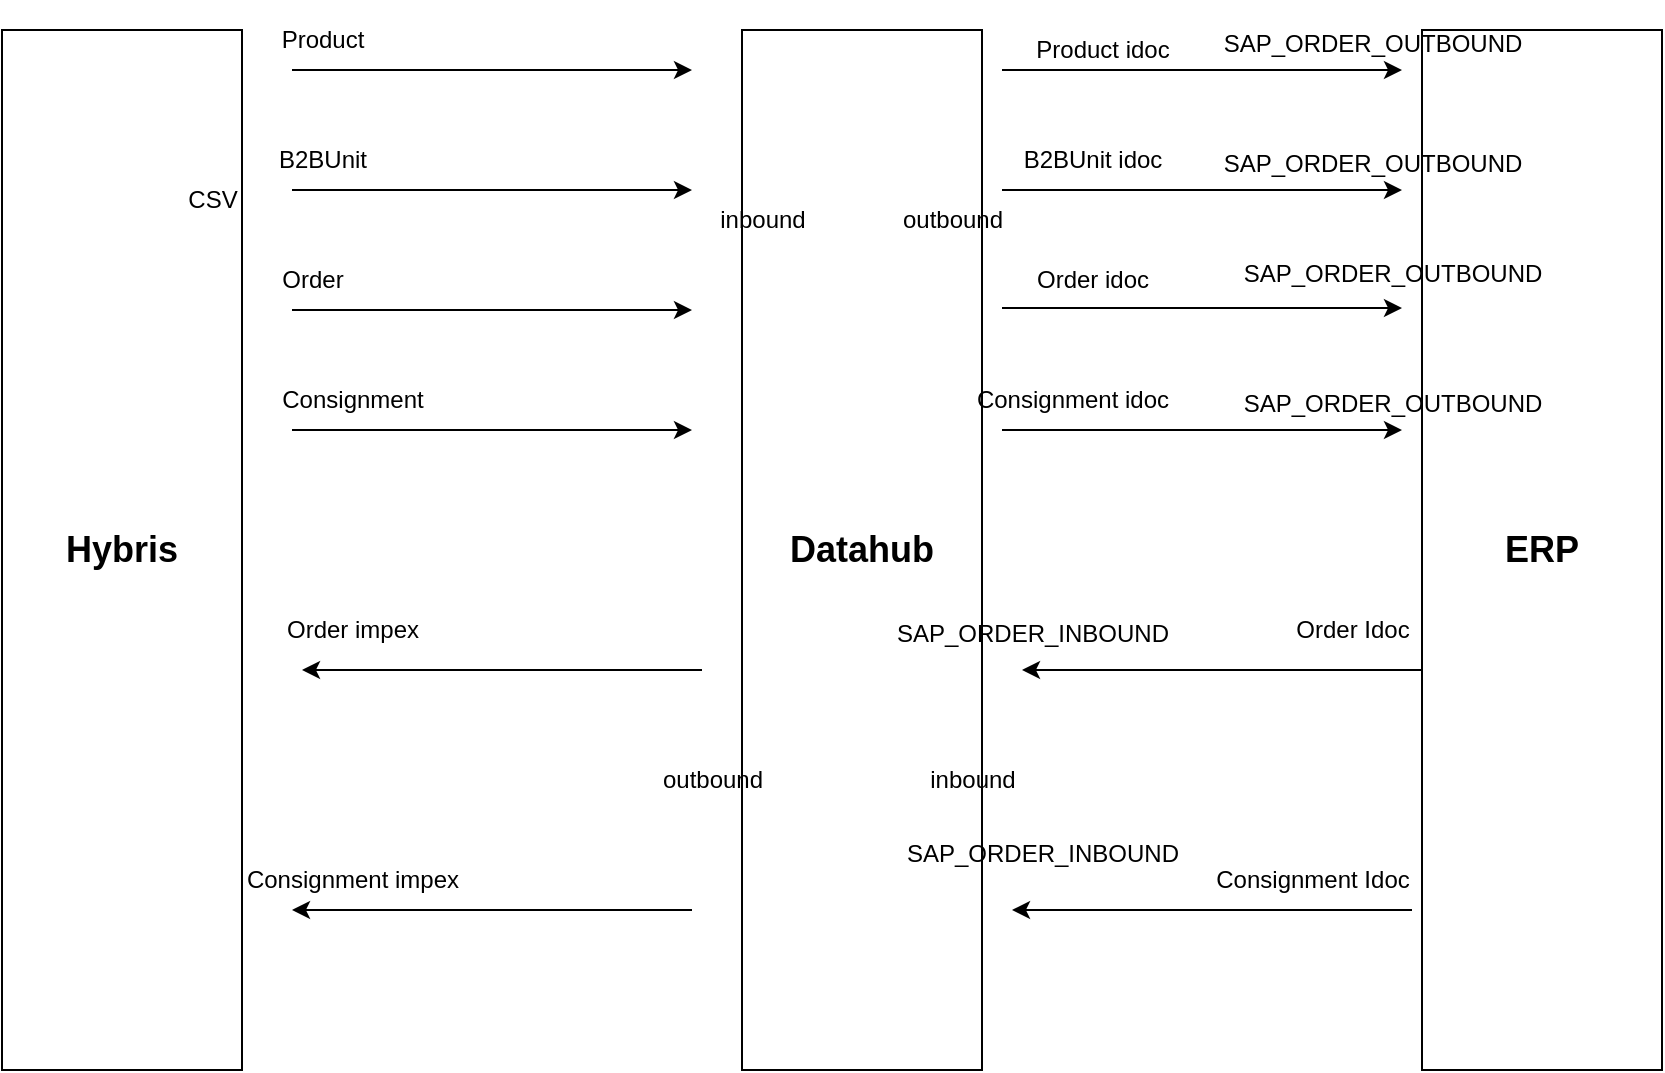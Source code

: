 <mxfile version="20.8.21" type="github">
  <diagram name="Page-1" id="kNth8ZU2xr3VVnnYI_Ww">
    <mxGraphModel dx="1050" dy="581" grid="1" gridSize="10" guides="1" tooltips="1" connect="1" arrows="1" fold="1" page="1" pageScale="1" pageWidth="850" pageHeight="1100" math="0" shadow="0">
      <root>
        <mxCell id="0" />
        <mxCell id="1" parent="0" />
        <mxCell id="_shlr-aYgPyXALEVaN4O-5" value="&lt;font style=&quot;font-size: 18px;&quot;&gt;&lt;b&gt;Datahub&lt;/b&gt;&lt;/font&gt;" style="rounded=0;whiteSpace=wrap;html=1;" parent="1" vertex="1">
          <mxGeometry x="380" y="80" width="120" height="520" as="geometry" />
        </mxCell>
        <mxCell id="TmDqMFsUHlUA_lSxiiVD-2" value="outbound" style="text;html=1;align=center;verticalAlign=middle;resizable=0;points=[];autosize=1;strokeColor=none;fillColor=none;" vertex="1" parent="1">
          <mxGeometry x="450" y="160" width="70" height="30" as="geometry" />
        </mxCell>
        <mxCell id="TmDqMFsUHlUA_lSxiiVD-4" value="inbound" style="text;html=1;align=center;verticalAlign=middle;resizable=0;points=[];autosize=1;strokeColor=none;fillColor=none;" vertex="1" parent="1">
          <mxGeometry x="460" y="440" width="70" height="30" as="geometry" />
        </mxCell>
        <mxCell id="TmDqMFsUHlUA_lSxiiVD-5" value="outbound" style="text;html=1;align=center;verticalAlign=middle;resizable=0;points=[];autosize=1;strokeColor=none;fillColor=none;" vertex="1" parent="1">
          <mxGeometry x="330" y="440" width="70" height="30" as="geometry" />
        </mxCell>
        <mxCell id="TmDqMFsUHlUA_lSxiiVD-7" value="" style="endArrow=classic;html=1;rounded=0;" edge="1" parent="1">
          <mxGeometry width="50" height="50" relative="1" as="geometry">
            <mxPoint x="155" y="100" as="sourcePoint" />
            <mxPoint x="355" y="100" as="targetPoint" />
          </mxGeometry>
        </mxCell>
        <mxCell id="TmDqMFsUHlUA_lSxiiVD-9" value="&lt;font style=&quot;font-size: 18px;&quot;&gt;&lt;b&gt;Hybris&lt;/b&gt;&lt;/font&gt;" style="rounded=0;whiteSpace=wrap;html=1;" vertex="1" parent="1">
          <mxGeometry x="10" y="80" width="120" height="520" as="geometry" />
        </mxCell>
        <mxCell id="TmDqMFsUHlUA_lSxiiVD-10" value="&lt;font style=&quot;font-size: 18px;&quot;&gt;&lt;b&gt;ERP&lt;/b&gt;&lt;/font&gt;" style="rounded=0;whiteSpace=wrap;html=1;" vertex="1" parent="1">
          <mxGeometry x="720" y="80" width="120" height="520" as="geometry" />
        </mxCell>
        <mxCell id="TmDqMFsUHlUA_lSxiiVD-11" value="Product" style="text;html=1;align=center;verticalAlign=middle;resizable=0;points=[];autosize=1;strokeColor=none;fillColor=none;" vertex="1" parent="1">
          <mxGeometry x="140" y="70" width="60" height="30" as="geometry" />
        </mxCell>
        <mxCell id="TmDqMFsUHlUA_lSxiiVD-12" value="" style="endArrow=classic;html=1;rounded=0;" edge="1" parent="1">
          <mxGeometry width="50" height="50" relative="1" as="geometry">
            <mxPoint x="155" y="160" as="sourcePoint" />
            <mxPoint x="355" y="160" as="targetPoint" />
          </mxGeometry>
        </mxCell>
        <mxCell id="TmDqMFsUHlUA_lSxiiVD-13" value="B2BUnit" style="text;html=1;align=center;verticalAlign=middle;resizable=0;points=[];autosize=1;strokeColor=none;fillColor=none;" vertex="1" parent="1">
          <mxGeometry x="135" y="130" width="70" height="30" as="geometry" />
        </mxCell>
        <mxCell id="TmDqMFsUHlUA_lSxiiVD-14" value="" style="endArrow=classic;html=1;rounded=0;" edge="1" parent="1">
          <mxGeometry width="50" height="50" relative="1" as="geometry">
            <mxPoint x="155" y="220" as="sourcePoint" />
            <mxPoint x="355" y="220" as="targetPoint" />
            <Array as="points">
              <mxPoint x="265" y="220" />
            </Array>
          </mxGeometry>
        </mxCell>
        <mxCell id="TmDqMFsUHlUA_lSxiiVD-15" value="Order" style="text;html=1;align=center;verticalAlign=middle;resizable=0;points=[];autosize=1;strokeColor=none;fillColor=none;" vertex="1" parent="1">
          <mxGeometry x="140" y="190" width="50" height="30" as="geometry" />
        </mxCell>
        <mxCell id="TmDqMFsUHlUA_lSxiiVD-16" value="" style="endArrow=classic;html=1;rounded=0;" edge="1" parent="1">
          <mxGeometry width="50" height="50" relative="1" as="geometry">
            <mxPoint x="155" y="280" as="sourcePoint" />
            <mxPoint x="355" y="280" as="targetPoint" />
            <Array as="points">
              <mxPoint x="265" y="280" />
            </Array>
          </mxGeometry>
        </mxCell>
        <mxCell id="TmDqMFsUHlUA_lSxiiVD-17" value="Consignment" style="text;html=1;align=center;verticalAlign=middle;resizable=0;points=[];autosize=1;strokeColor=none;fillColor=none;" vertex="1" parent="1">
          <mxGeometry x="140" y="250" width="90" height="30" as="geometry" />
        </mxCell>
        <mxCell id="TmDqMFsUHlUA_lSxiiVD-1" value="inbound" style="text;html=1;align=center;verticalAlign=middle;resizable=0;points=[];autosize=1;strokeColor=none;fillColor=none;" vertex="1" parent="1">
          <mxGeometry x="355" y="160" width="70" height="30" as="geometry" />
        </mxCell>
        <mxCell id="TmDqMFsUHlUA_lSxiiVD-18" value="CSV&lt;br&gt;" style="text;html=1;align=center;verticalAlign=middle;resizable=0;points=[];autosize=1;strokeColor=none;fillColor=none;" vertex="1" parent="1">
          <mxGeometry x="90" y="150" width="50" height="30" as="geometry" />
        </mxCell>
        <mxCell id="TmDqMFsUHlUA_lSxiiVD-19" value="" style="endArrow=classic;html=1;rounded=0;" edge="1" parent="1">
          <mxGeometry width="50" height="50" relative="1" as="geometry">
            <mxPoint x="510" y="100" as="sourcePoint" />
            <mxPoint x="710" y="100" as="targetPoint" />
          </mxGeometry>
        </mxCell>
        <mxCell id="TmDqMFsUHlUA_lSxiiVD-20" value="" style="endArrow=classic;html=1;rounded=0;" edge="1" parent="1">
          <mxGeometry width="50" height="50" relative="1" as="geometry">
            <mxPoint x="510" y="160" as="sourcePoint" />
            <mxPoint x="710" y="160" as="targetPoint" />
          </mxGeometry>
        </mxCell>
        <mxCell id="TmDqMFsUHlUA_lSxiiVD-22" value="" style="endArrow=classic;html=1;rounded=0;" edge="1" parent="1">
          <mxGeometry width="50" height="50" relative="1" as="geometry">
            <mxPoint x="510" y="280" as="sourcePoint" />
            <mxPoint x="710" y="280" as="targetPoint" />
          </mxGeometry>
        </mxCell>
        <mxCell id="TmDqMFsUHlUA_lSxiiVD-23" value="Product idoc" style="text;html=1;align=center;verticalAlign=middle;resizable=0;points=[];autosize=1;strokeColor=none;fillColor=none;" vertex="1" parent="1">
          <mxGeometry x="515" y="75" width="90" height="30" as="geometry" />
        </mxCell>
        <mxCell id="TmDqMFsUHlUA_lSxiiVD-24" value="B2BUnit idoc" style="text;html=1;align=center;verticalAlign=middle;resizable=0;points=[];autosize=1;strokeColor=none;fillColor=none;" vertex="1" parent="1">
          <mxGeometry x="510" y="130" width="90" height="30" as="geometry" />
        </mxCell>
        <mxCell id="TmDqMFsUHlUA_lSxiiVD-25" value="Order idoc" style="text;html=1;align=center;verticalAlign=middle;resizable=0;points=[];autosize=1;strokeColor=none;fillColor=none;" vertex="1" parent="1">
          <mxGeometry x="515" y="190" width="80" height="30" as="geometry" />
        </mxCell>
        <mxCell id="TmDqMFsUHlUA_lSxiiVD-26" value="Consignment idoc" style="text;html=1;align=center;verticalAlign=middle;resizable=0;points=[];autosize=1;strokeColor=none;fillColor=none;" vertex="1" parent="1">
          <mxGeometry x="485" y="250" width="120" height="30" as="geometry" />
        </mxCell>
        <mxCell id="TmDqMFsUHlUA_lSxiiVD-27" value="" style="endArrow=classic;html=1;rounded=0;" edge="1" parent="1">
          <mxGeometry width="50" height="50" relative="1" as="geometry">
            <mxPoint x="720" y="400" as="sourcePoint" />
            <mxPoint x="520" y="400" as="targetPoint" />
          </mxGeometry>
        </mxCell>
        <mxCell id="TmDqMFsUHlUA_lSxiiVD-28" value="" style="endArrow=classic;html=1;rounded=0;" edge="1" parent="1">
          <mxGeometry width="50" height="50" relative="1" as="geometry">
            <mxPoint x="355" y="520" as="sourcePoint" />
            <mxPoint x="155" y="520" as="targetPoint" />
          </mxGeometry>
        </mxCell>
        <mxCell id="TmDqMFsUHlUA_lSxiiVD-29" value="Order Idoc" style="text;html=1;align=center;verticalAlign=middle;resizable=0;points=[];autosize=1;strokeColor=none;fillColor=none;" vertex="1" parent="1">
          <mxGeometry x="645" y="365" width="80" height="30" as="geometry" />
        </mxCell>
        <mxCell id="TmDqMFsUHlUA_lSxiiVD-30" value="Consignment Idoc" style="text;html=1;align=center;verticalAlign=middle;resizable=0;points=[];autosize=1;strokeColor=none;fillColor=none;" vertex="1" parent="1">
          <mxGeometry x="605" y="490" width="120" height="30" as="geometry" />
        </mxCell>
        <mxCell id="TmDqMFsUHlUA_lSxiiVD-31" value="" style="endArrow=classic;html=1;rounded=0;" edge="1" parent="1">
          <mxGeometry width="50" height="50" relative="1" as="geometry">
            <mxPoint x="360" y="400" as="sourcePoint" />
            <mxPoint x="160" y="400" as="targetPoint" />
          </mxGeometry>
        </mxCell>
        <mxCell id="TmDqMFsUHlUA_lSxiiVD-32" value="Order impex" style="text;html=1;align=center;verticalAlign=middle;resizable=0;points=[];autosize=1;strokeColor=none;fillColor=none;" vertex="1" parent="1">
          <mxGeometry x="140" y="365" width="90" height="30" as="geometry" />
        </mxCell>
        <mxCell id="TmDqMFsUHlUA_lSxiiVD-33" value="Consignment impex" style="text;html=1;align=center;verticalAlign=middle;resizable=0;points=[];autosize=1;strokeColor=none;fillColor=none;" vertex="1" parent="1">
          <mxGeometry x="120" y="490" width="130" height="30" as="geometry" />
        </mxCell>
        <mxCell id="TmDqMFsUHlUA_lSxiiVD-34" value="" style="endArrow=classic;html=1;rounded=0;" edge="1" parent="1">
          <mxGeometry width="50" height="50" relative="1" as="geometry">
            <mxPoint x="715" y="520" as="sourcePoint" />
            <mxPoint x="515" y="520" as="targetPoint" />
          </mxGeometry>
        </mxCell>
        <mxCell id="TmDqMFsUHlUA_lSxiiVD-35" value="&lt;font style=&quot;font-size: 12px;&quot;&gt;SAP_ORDER_INBOUND&lt;/font&gt;" style="text;html=1;align=center;verticalAlign=middle;resizable=0;points=[];autosize=1;strokeColor=none;fillColor=none;fontSize=18;" vertex="1" parent="1">
          <mxGeometry x="445" y="360" width="160" height="40" as="geometry" />
        </mxCell>
        <mxCell id="TmDqMFsUHlUA_lSxiiVD-36" value="&lt;font style=&quot;font-size: 12px;&quot;&gt;SAP_ORDER_INBOUND&lt;/font&gt;" style="text;html=1;align=center;verticalAlign=middle;resizable=0;points=[];autosize=1;strokeColor=none;fillColor=none;fontSize=18;" vertex="1" parent="1">
          <mxGeometry x="450" y="470" width="160" height="40" as="geometry" />
        </mxCell>
        <mxCell id="TmDqMFsUHlUA_lSxiiVD-37" value="&lt;font style=&quot;font-size: 12px;&quot;&gt;SAP_ORDER_OUTBOUND&lt;/font&gt;" style="text;html=1;align=center;verticalAlign=middle;resizable=0;points=[];autosize=1;strokeColor=none;fillColor=none;fontSize=18;" vertex="1" parent="1">
          <mxGeometry x="610" y="65" width="170" height="40" as="geometry" />
        </mxCell>
        <mxCell id="TmDqMFsUHlUA_lSxiiVD-38" value="&lt;font style=&quot;font-size: 12px;&quot;&gt;SAP_ORDER_OUTBOUND&lt;/font&gt;" style="text;html=1;align=center;verticalAlign=middle;resizable=0;points=[];autosize=1;strokeColor=none;fillColor=none;fontSize=18;" vertex="1" parent="1">
          <mxGeometry x="610" y="125" width="170" height="40" as="geometry" />
        </mxCell>
        <mxCell id="TmDqMFsUHlUA_lSxiiVD-39" value="&lt;font style=&quot;font-size: 12px;&quot;&gt;SAP_ORDER_OUTBOUND&lt;/font&gt;" style="text;html=1;align=center;verticalAlign=middle;resizable=0;points=[];autosize=1;strokeColor=none;fillColor=none;fontSize=18;" vertex="1" parent="1">
          <mxGeometry x="620" y="180" width="170" height="40" as="geometry" />
        </mxCell>
        <mxCell id="TmDqMFsUHlUA_lSxiiVD-41" value="&lt;font style=&quot;font-size: 12px;&quot;&gt;SAP_ORDER_OUTBOUND&lt;/font&gt;" style="text;html=1;align=center;verticalAlign=middle;resizable=0;points=[];autosize=1;strokeColor=none;fillColor=none;fontSize=18;" vertex="1" parent="1">
          <mxGeometry x="620" y="245" width="170" height="40" as="geometry" />
        </mxCell>
        <mxCell id="TmDqMFsUHlUA_lSxiiVD-44" value="" style="endArrow=classic;html=1;rounded=0;" edge="1" parent="1">
          <mxGeometry width="50" height="50" relative="1" as="geometry">
            <mxPoint x="510" y="219" as="sourcePoint" />
            <mxPoint x="710" y="219" as="targetPoint" />
          </mxGeometry>
        </mxCell>
      </root>
    </mxGraphModel>
  </diagram>
</mxfile>
